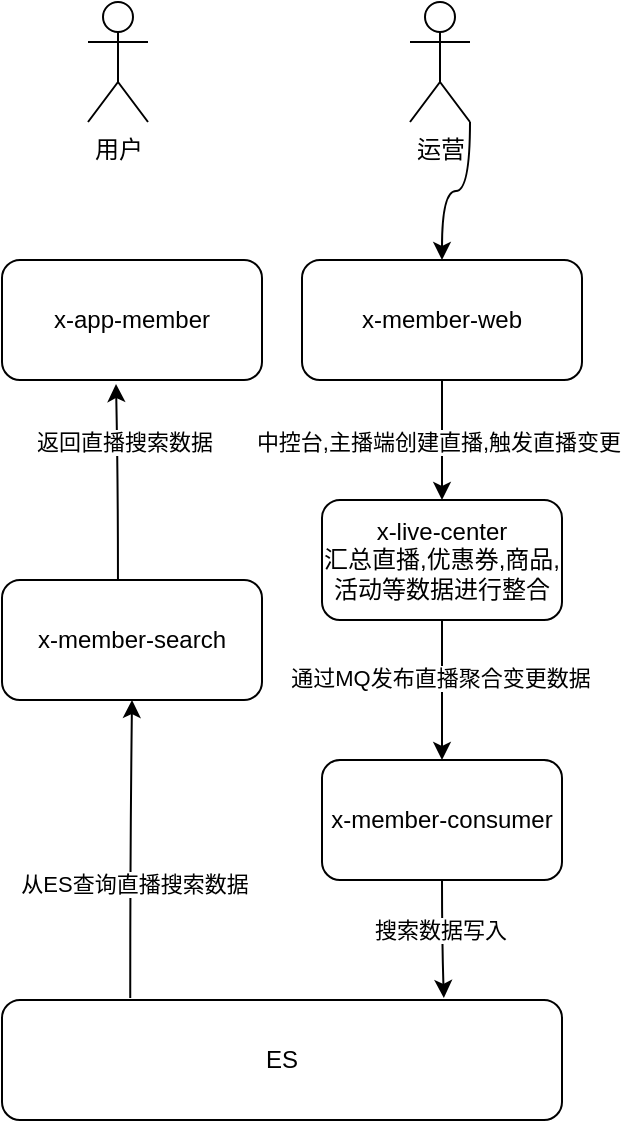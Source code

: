 <mxfile version="14.4.2" type="github">
  <diagram id="GcRZQmljfoey3caTgaKf" name="第 1 页">
    <mxGraphModel dx="1186" dy="546" grid="0" gridSize="10" guides="1" tooltips="1" connect="1" arrows="1" fold="1" page="1" pageScale="1" pageWidth="827" pageHeight="1169" math="0" shadow="0">
      <root>
        <mxCell id="0" />
        <mxCell id="1" parent="0" />
        <mxCell id="oaOAmHlpbyaLp1HaV83z-1" value="x-app-member" style="rounded=1;whiteSpace=wrap;html=1;" parent="1" vertex="1">
          <mxGeometry x="180" y="163" width="130" height="60" as="geometry" />
        </mxCell>
        <mxCell id="oaOAmHlpbyaLp1HaV83z-19" style="edgeStyle=orthogonalEdgeStyle;rounded=0;orthogonalLoop=1;jettySize=auto;html=1;exitX=0.446;exitY=0;exitDx=0;exitDy=0;curved=1;exitPerimeter=0;" parent="1" source="oaOAmHlpbyaLp1HaV83z-2" edge="1">
          <mxGeometry relative="1" as="geometry">
            <mxPoint x="237" y="225" as="targetPoint" />
          </mxGeometry>
        </mxCell>
        <mxCell id="oaOAmHlpbyaLp1HaV83z-20" value="返回直播搜索数据" style="edgeLabel;html=1;align=center;verticalAlign=middle;resizable=0;points=[];" parent="oaOAmHlpbyaLp1HaV83z-19" vertex="1" connectable="0">
          <mxGeometry x="0.415" y="-3" relative="1" as="geometry">
            <mxPoint as="offset" />
          </mxGeometry>
        </mxCell>
        <mxCell id="oaOAmHlpbyaLp1HaV83z-2" value="x-member-search" style="rounded=1;whiteSpace=wrap;html=1;" parent="1" vertex="1">
          <mxGeometry x="180" y="323" width="130" height="60" as="geometry" />
        </mxCell>
        <mxCell id="oaOAmHlpbyaLp1HaV83z-10" style="edgeStyle=orthogonalEdgeStyle;rounded=0;orthogonalLoop=1;jettySize=auto;html=1;exitX=0.5;exitY=1;exitDx=0;exitDy=0;entryX=0.5;entryY=0;entryDx=0;entryDy=0;curved=1;" parent="1" source="oaOAmHlpbyaLp1HaV83z-3" target="oaOAmHlpbyaLp1HaV83z-7" edge="1">
          <mxGeometry relative="1" as="geometry" />
        </mxCell>
        <mxCell id="oaOAmHlpbyaLp1HaV83z-11" value="通过MQ发布直播聚合变更数据" style="edgeLabel;html=1;align=center;verticalAlign=middle;resizable=0;points=[];" parent="oaOAmHlpbyaLp1HaV83z-10" vertex="1" connectable="0">
          <mxGeometry x="-0.171" y="-1" relative="1" as="geometry">
            <mxPoint as="offset" />
          </mxGeometry>
        </mxCell>
        <mxCell id="oaOAmHlpbyaLp1HaV83z-3" value="x-live-center&lt;br&gt;汇总直播,优惠券,商品,活动等数据进行整合" style="rounded=1;whiteSpace=wrap;html=1;" parent="1" vertex="1">
          <mxGeometry x="340" y="283" width="120" height="60" as="geometry" />
        </mxCell>
        <mxCell id="oaOAmHlpbyaLp1HaV83z-12" style="edgeStyle=orthogonalEdgeStyle;rounded=0;orthogonalLoop=1;jettySize=auto;html=1;exitX=0.229;exitY=-0.017;exitDx=0;exitDy=0;entryX=0.5;entryY=1;entryDx=0;entryDy=0;curved=1;exitPerimeter=0;" parent="1" source="oaOAmHlpbyaLp1HaV83z-6" target="oaOAmHlpbyaLp1HaV83z-2" edge="1">
          <mxGeometry relative="1" as="geometry" />
        </mxCell>
        <mxCell id="oaOAmHlpbyaLp1HaV83z-14" value="从ES查询直播搜索数据" style="edgeLabel;html=1;align=center;verticalAlign=middle;resizable=0;points=[];" parent="oaOAmHlpbyaLp1HaV83z-12" vertex="1" connectable="0">
          <mxGeometry x="-0.233" y="-2" relative="1" as="geometry">
            <mxPoint as="offset" />
          </mxGeometry>
        </mxCell>
        <mxCell id="oaOAmHlpbyaLp1HaV83z-6" value="ES" style="rounded=1;whiteSpace=wrap;html=1;" parent="1" vertex="1">
          <mxGeometry x="180" y="533" width="280" height="60" as="geometry" />
        </mxCell>
        <mxCell id="oaOAmHlpbyaLp1HaV83z-8" style="edgeStyle=orthogonalEdgeStyle;rounded=0;orthogonalLoop=1;jettySize=auto;html=1;exitX=0.5;exitY=1;exitDx=0;exitDy=0;entryX=0.789;entryY=-0.017;entryDx=0;entryDy=0;entryPerimeter=0;curved=1;" parent="1" source="oaOAmHlpbyaLp1HaV83z-7" target="oaOAmHlpbyaLp1HaV83z-6" edge="1">
          <mxGeometry relative="1" as="geometry" />
        </mxCell>
        <mxCell id="oaOAmHlpbyaLp1HaV83z-9" value="搜索数据写入" style="edgeLabel;html=1;align=center;verticalAlign=middle;resizable=0;points=[];" parent="oaOAmHlpbyaLp1HaV83z-8" vertex="1" connectable="0">
          <mxGeometry x="-0.176" y="-1" relative="1" as="geometry">
            <mxPoint as="offset" />
          </mxGeometry>
        </mxCell>
        <mxCell id="oaOAmHlpbyaLp1HaV83z-7" value="x-member-consumer" style="rounded=1;whiteSpace=wrap;html=1;" parent="1" vertex="1">
          <mxGeometry x="340" y="413" width="120" height="60" as="geometry" />
        </mxCell>
        <mxCell id="oaOAmHlpbyaLp1HaV83z-17" style="edgeStyle=orthogonalEdgeStyle;rounded=0;orthogonalLoop=1;jettySize=auto;html=1;exitX=0.5;exitY=1;exitDx=0;exitDy=0;curved=1;" parent="1" source="oaOAmHlpbyaLp1HaV83z-16" target="oaOAmHlpbyaLp1HaV83z-3" edge="1">
          <mxGeometry relative="1" as="geometry" />
        </mxCell>
        <mxCell id="oaOAmHlpbyaLp1HaV83z-18" value="中控台,主播端创建直播,触发直播变更" style="edgeLabel;html=1;align=center;verticalAlign=middle;resizable=0;points=[];" parent="oaOAmHlpbyaLp1HaV83z-17" vertex="1" connectable="0">
          <mxGeometry x="0.033" y="-2" relative="1" as="geometry">
            <mxPoint as="offset" />
          </mxGeometry>
        </mxCell>
        <mxCell id="oaOAmHlpbyaLp1HaV83z-16" value="x-member-web" style="rounded=1;whiteSpace=wrap;html=1;" parent="1" vertex="1">
          <mxGeometry x="330" y="163" width="140" height="60" as="geometry" />
        </mxCell>
        <mxCell id="oaOAmHlpbyaLp1HaV83z-21" value="用户" style="shape=umlActor;verticalLabelPosition=bottom;verticalAlign=top;html=1;outlineConnect=0;" parent="1" vertex="1">
          <mxGeometry x="223" y="34" width="30" height="60" as="geometry" />
        </mxCell>
        <mxCell id="oaOAmHlpbyaLp1HaV83z-25" style="edgeStyle=orthogonalEdgeStyle;curved=1;rounded=0;orthogonalLoop=1;jettySize=auto;html=1;exitX=1;exitY=1;exitDx=0;exitDy=0;exitPerimeter=0;entryX=0.5;entryY=0;entryDx=0;entryDy=0;" parent="1" source="oaOAmHlpbyaLp1HaV83z-22" target="oaOAmHlpbyaLp1HaV83z-16" edge="1">
          <mxGeometry relative="1" as="geometry" />
        </mxCell>
        <mxCell id="oaOAmHlpbyaLp1HaV83z-22" value="运营" style="shape=umlActor;verticalLabelPosition=bottom;verticalAlign=top;html=1;outlineConnect=0;" parent="1" vertex="1">
          <mxGeometry x="384" y="34" width="30" height="60" as="geometry" />
        </mxCell>
      </root>
    </mxGraphModel>
  </diagram>
</mxfile>
